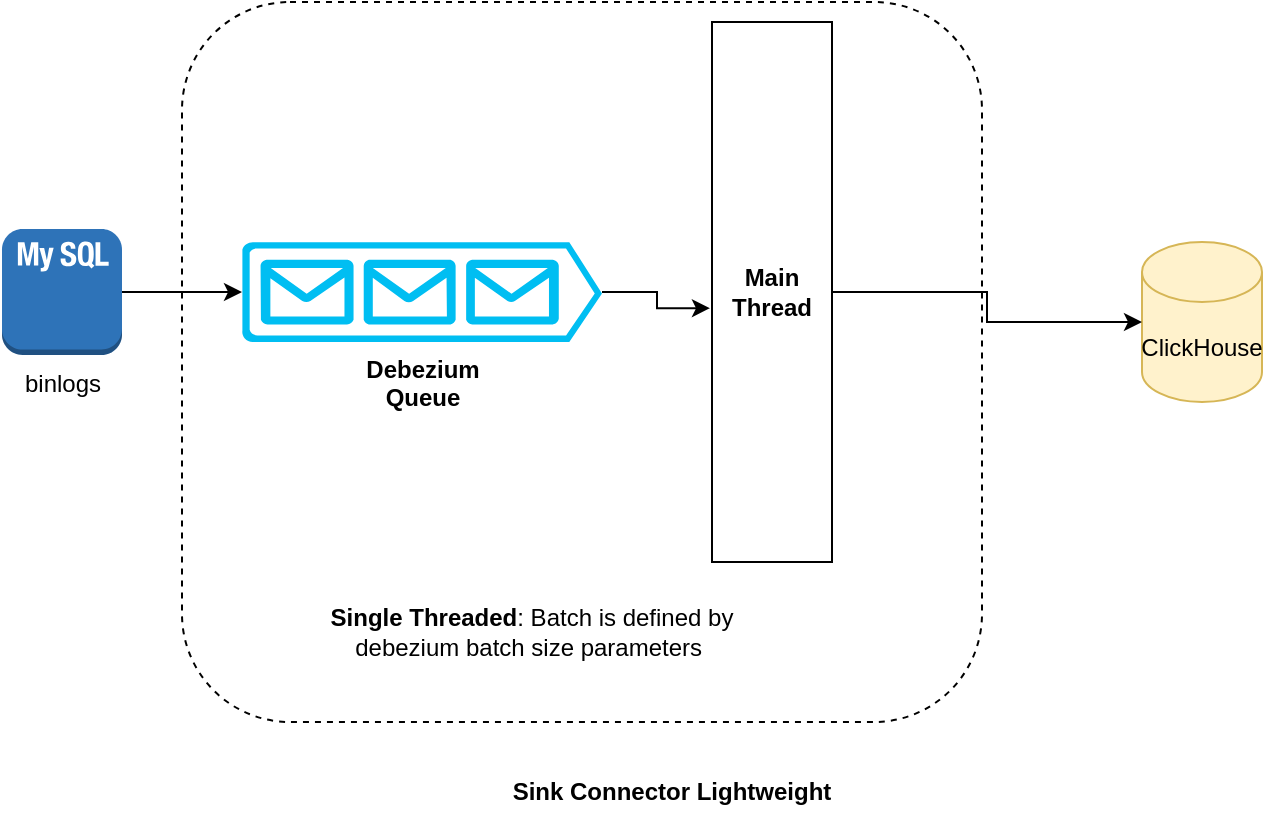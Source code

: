 <mxfile version="24.7.14">
  <diagram name="Page-1" id="DBxunoqnh1ms4ItBoYgd">
    <mxGraphModel dx="3485" dy="1662" grid="1" gridSize="10" guides="1" tooltips="1" connect="1" arrows="1" fold="1" page="1" pageScale="1" pageWidth="850" pageHeight="1100" math="0" shadow="0">
      <root>
        <mxCell id="0" />
        <mxCell id="1" parent="0" />
        <mxCell id="ik4SbChLGUNpw0kpHCm7-1" value="binlogs" style="outlineConnect=0;dashed=0;verticalLabelPosition=bottom;verticalAlign=top;align=center;html=1;shape=mxgraph.aws3.mysql_db_instance_2;fillColor=#2E73B8;gradientColor=none;" vertex="1" parent="1">
          <mxGeometry x="-1690" y="293.5" width="60" height="63" as="geometry" />
        </mxCell>
        <mxCell id="ik4SbChLGUNpw0kpHCm7-2" value="" style="rounded=1;whiteSpace=wrap;html=1;dashed=1;" vertex="1" parent="1">
          <mxGeometry x="-1600" y="180" width="400" height="360" as="geometry" />
        </mxCell>
        <mxCell id="ik4SbChLGUNpw0kpHCm7-3" value="&lt;b&gt;Debezium&lt;/b&gt;&lt;div&gt;&lt;b&gt;Queue&lt;/b&gt;&lt;/div&gt;" style="verticalLabelPosition=bottom;html=1;verticalAlign=top;align=center;strokeColor=none;fillColor=#00BEF2;shape=mxgraph.azure.queue_generic;pointerEvents=1;" vertex="1" parent="1">
          <mxGeometry x="-1570" y="300" width="180" height="50" as="geometry" />
        </mxCell>
        <mxCell id="ik4SbChLGUNpw0kpHCm7-6" style="edgeStyle=orthogonalEdgeStyle;rounded=0;orthogonalLoop=1;jettySize=auto;html=1;entryX=0;entryY=0.5;entryDx=0;entryDy=0;entryPerimeter=0;" edge="1" parent="1" source="ik4SbChLGUNpw0kpHCm7-1" target="ik4SbChLGUNpw0kpHCm7-3">
          <mxGeometry relative="1" as="geometry" />
        </mxCell>
        <mxCell id="ik4SbChLGUNpw0kpHCm7-7" value="ClickHouse" style="shape=cylinder3;whiteSpace=wrap;html=1;boundedLbl=1;backgroundOutline=1;size=15;fillColor=#fff2cc;strokeColor=#d6b656;" vertex="1" parent="1">
          <mxGeometry x="-1120" y="300" width="60" height="80" as="geometry" />
        </mxCell>
        <mxCell id="ik4SbChLGUNpw0kpHCm7-8" value="&lt;b&gt;Main&lt;br&gt;Thread&lt;/b&gt;" style="whiteSpace=wrap;html=1;" vertex="1" parent="1">
          <mxGeometry x="-1335" y="190" width="60" height="270" as="geometry" />
        </mxCell>
        <mxCell id="ik4SbChLGUNpw0kpHCm7-9" style="edgeStyle=orthogonalEdgeStyle;rounded=0;orthogonalLoop=1;jettySize=auto;html=1;entryX=-0.017;entryY=0.53;entryDx=0;entryDy=0;entryPerimeter=0;" edge="1" parent="1" source="ik4SbChLGUNpw0kpHCm7-3" target="ik4SbChLGUNpw0kpHCm7-8">
          <mxGeometry relative="1" as="geometry" />
        </mxCell>
        <mxCell id="ik4SbChLGUNpw0kpHCm7-16" value="&lt;b&gt;Sink Connector Lightweight&lt;/b&gt;" style="text;html=1;align=center;verticalAlign=middle;whiteSpace=wrap;rounded=0;" vertex="1" parent="1">
          <mxGeometry x="-1450" y="560" width="190" height="30" as="geometry" />
        </mxCell>
        <mxCell id="ik4SbChLGUNpw0kpHCm7-29" style="edgeStyle=orthogonalEdgeStyle;rounded=0;orthogonalLoop=1;jettySize=auto;html=1;entryX=0;entryY=0.5;entryDx=0;entryDy=0;entryPerimeter=0;" edge="1" parent="1" source="ik4SbChLGUNpw0kpHCm7-8" target="ik4SbChLGUNpw0kpHCm7-7">
          <mxGeometry relative="1" as="geometry" />
        </mxCell>
        <mxCell id="ik4SbChLGUNpw0kpHCm7-30" value="&lt;b&gt;Single Threaded&lt;/b&gt;: Batch is defined by debezium batch size parameters&amp;nbsp;" style="text;html=1;align=center;verticalAlign=middle;whiteSpace=wrap;rounded=0;" vertex="1" parent="1">
          <mxGeometry x="-1540" y="480" width="230" height="30" as="geometry" />
        </mxCell>
      </root>
    </mxGraphModel>
  </diagram>
</mxfile>
